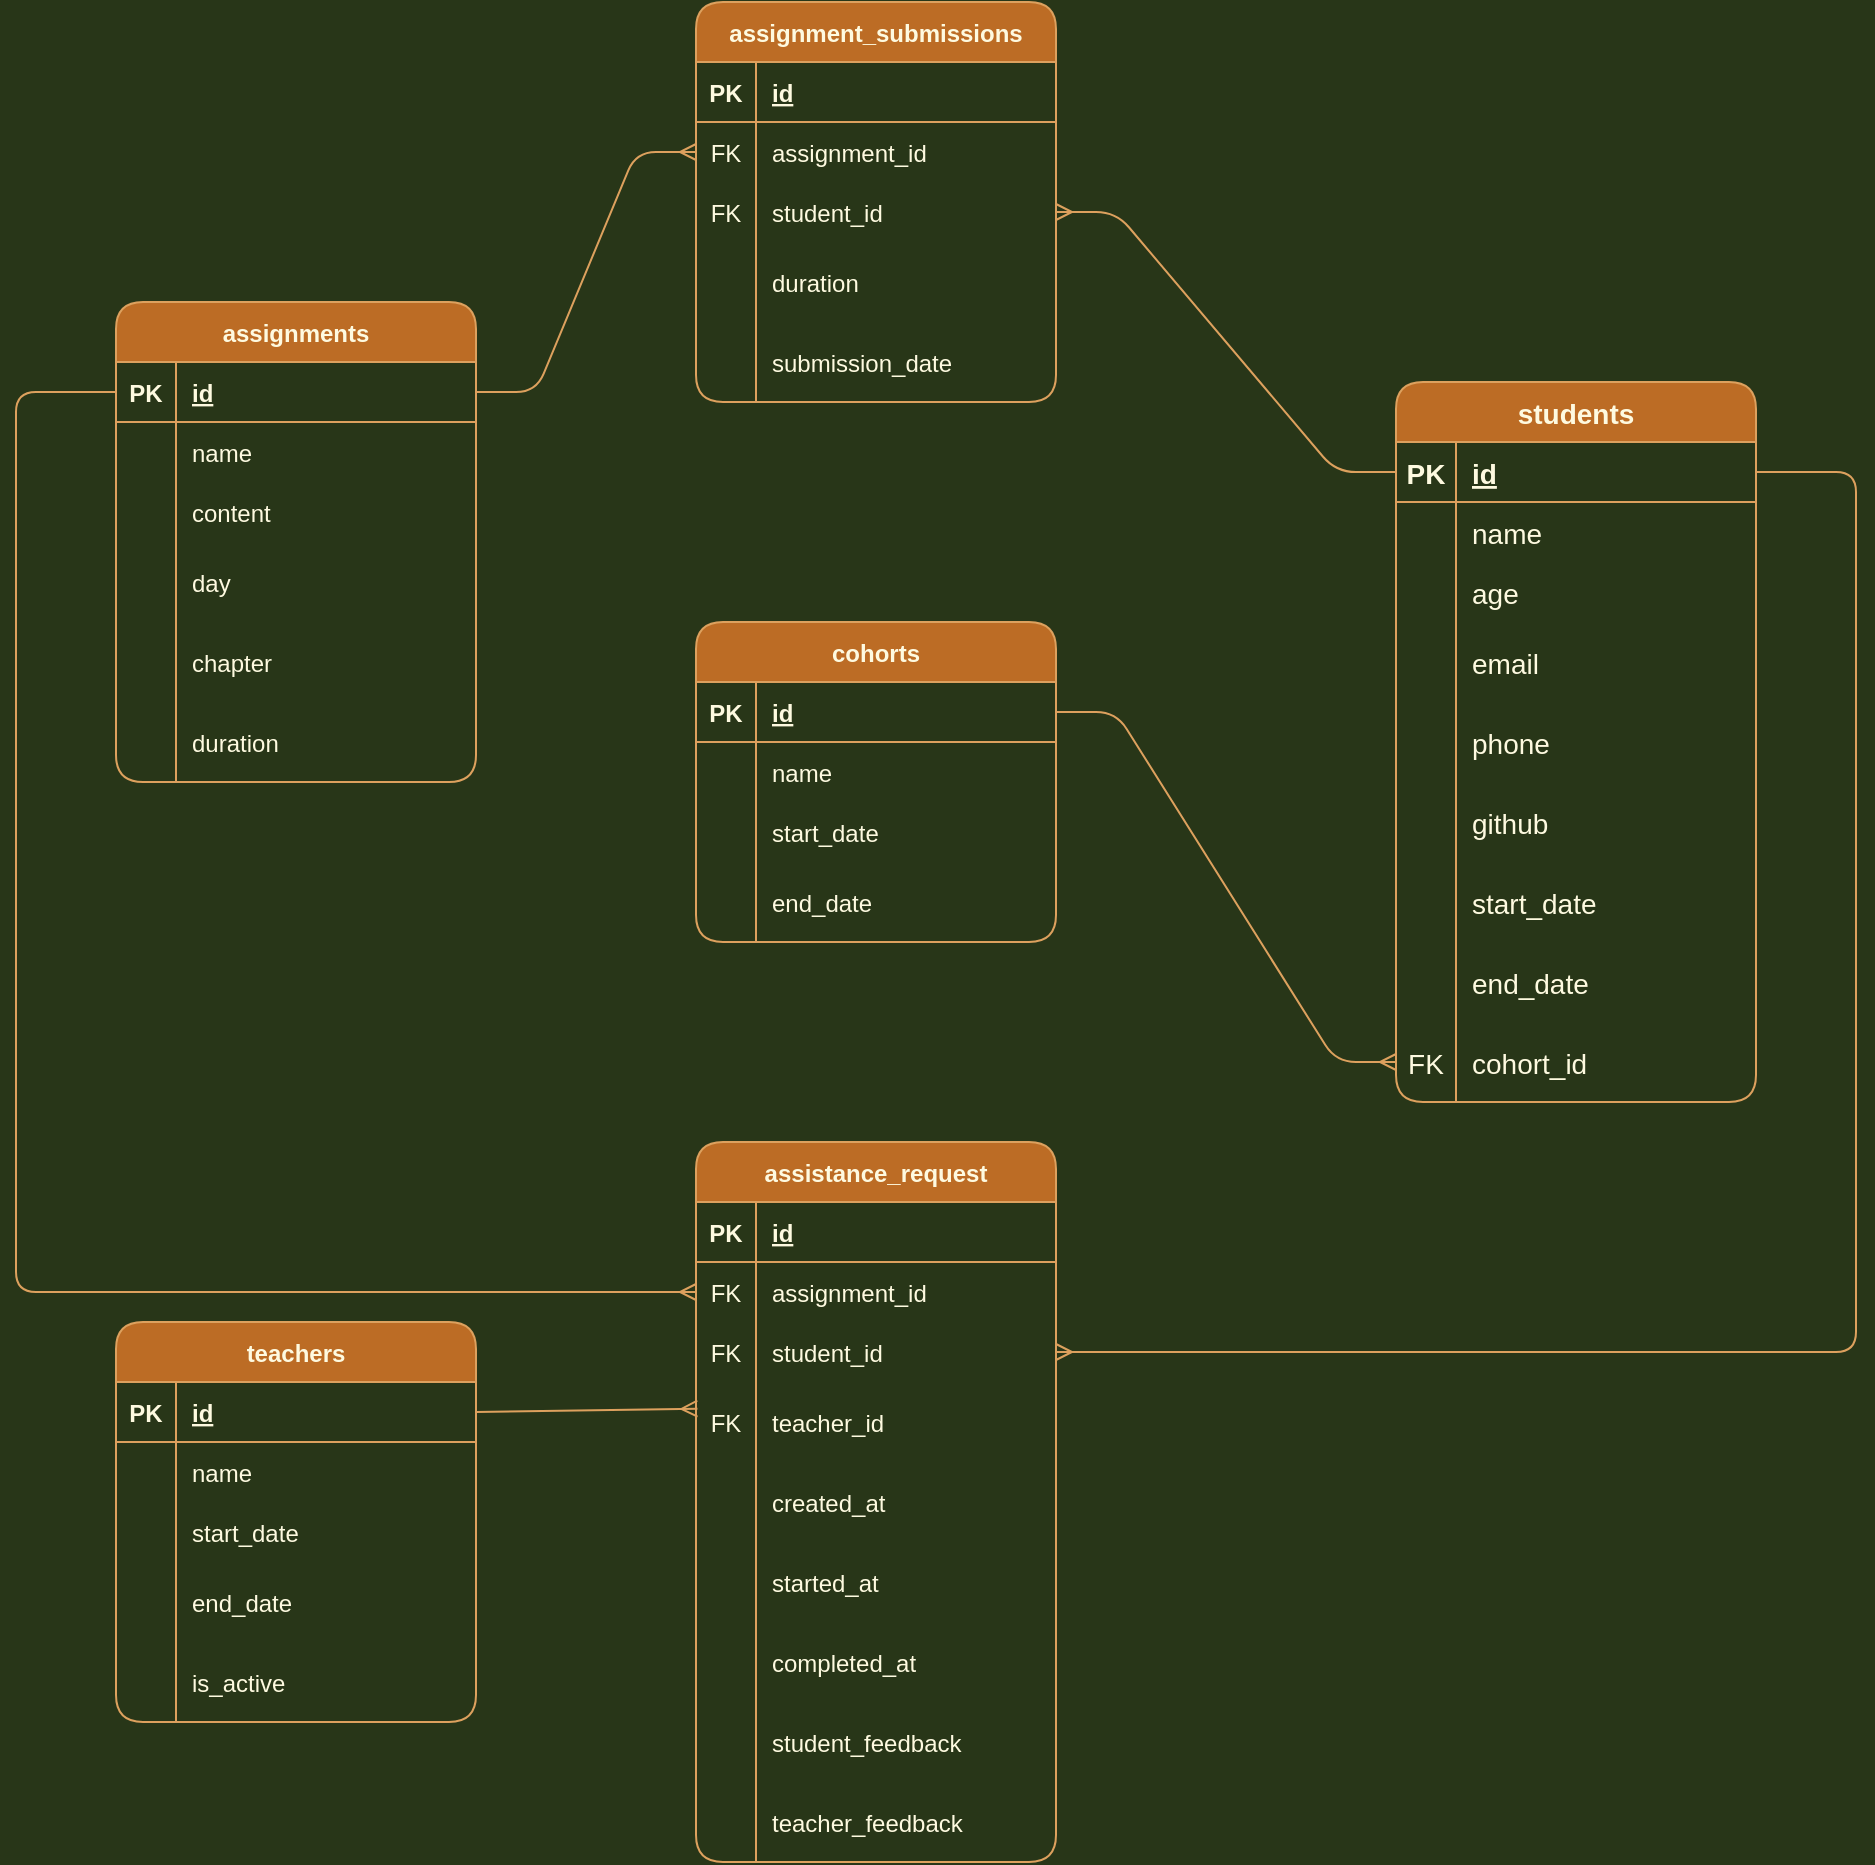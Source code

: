 <mxfile version="17.0.0" type="device"><diagram id="ZKmkMtnpgK2amcoajdWH" name="Page-1"><mxGraphModel dx="2175" dy="1133" grid="1" gridSize="10" guides="1" tooltips="1" connect="1" arrows="1" fold="1" page="1" pageScale="1" pageWidth="1700" pageHeight="1100" background="#283618" math="0" shadow="0"><root><mxCell id="0"/><mxCell id="1" parent="0"/><mxCell id="jgkP2JidPwGasu7YB70d-1" value="students" style="shape=table;startSize=30;container=1;collapsible=1;childLayout=tableLayout;fixedRows=1;rowLines=0;fontStyle=1;align=center;resizeLast=1;rounded=1;shadow=0;swimlaneLine=1;resizeLastRow=0;fontSize=14;fillColor=#BC6C25;strokeColor=#DDA15E;fontColor=#FEFAE0;" vertex="1" parent="1"><mxGeometry x="1080" y="275" width="180" height="360" as="geometry"/></mxCell><mxCell id="jgkP2JidPwGasu7YB70d-2" value="" style="shape=tableRow;horizontal=0;startSize=0;swimlaneHead=0;swimlaneBody=0;fillColor=none;collapsible=0;dropTarget=0;points=[[0,0.5],[1,0.5]];portConstraint=eastwest;top=0;left=0;right=0;bottom=1;fontSize=14;rounded=1;strokeColor=#DDA15E;fontColor=#FEFAE0;" vertex="1" parent="jgkP2JidPwGasu7YB70d-1"><mxGeometry y="30" width="180" height="30" as="geometry"/></mxCell><mxCell id="jgkP2JidPwGasu7YB70d-3" value="PK" style="shape=partialRectangle;connectable=0;fillColor=none;top=0;left=0;bottom=0;right=0;fontStyle=1;overflow=hidden;fontSize=14;rounded=1;strokeColor=#DDA15E;fontColor=#FEFAE0;" vertex="1" parent="jgkP2JidPwGasu7YB70d-2"><mxGeometry width="30" height="30" as="geometry"><mxRectangle width="30" height="30" as="alternateBounds"/></mxGeometry></mxCell><mxCell id="jgkP2JidPwGasu7YB70d-4" value="id" style="shape=partialRectangle;connectable=0;fillColor=none;top=0;left=0;bottom=0;right=0;align=left;spacingLeft=6;fontStyle=5;overflow=hidden;fontSize=14;rounded=1;strokeColor=#DDA15E;fontColor=#FEFAE0;" vertex="1" parent="jgkP2JidPwGasu7YB70d-2"><mxGeometry x="30" width="150" height="30" as="geometry"><mxRectangle width="150" height="30" as="alternateBounds"/></mxGeometry></mxCell><mxCell id="jgkP2JidPwGasu7YB70d-5" value="" style="shape=tableRow;horizontal=0;startSize=0;swimlaneHead=0;swimlaneBody=0;fillColor=none;collapsible=0;dropTarget=0;points=[[0,0.5],[1,0.5]];portConstraint=eastwest;top=0;left=0;right=0;bottom=0;fontSize=14;rounded=1;strokeColor=#DDA15E;fontColor=#FEFAE0;" vertex="1" parent="jgkP2JidPwGasu7YB70d-1"><mxGeometry y="60" width="180" height="30" as="geometry"/></mxCell><mxCell id="jgkP2JidPwGasu7YB70d-6" value="" style="shape=partialRectangle;connectable=0;fillColor=none;top=0;left=0;bottom=0;right=0;editable=1;overflow=hidden;fontSize=14;rounded=1;strokeColor=#DDA15E;fontColor=#FEFAE0;" vertex="1" parent="jgkP2JidPwGasu7YB70d-5"><mxGeometry width="30" height="30" as="geometry"><mxRectangle width="30" height="30" as="alternateBounds"/></mxGeometry></mxCell><mxCell id="jgkP2JidPwGasu7YB70d-7" value="name" style="shape=partialRectangle;connectable=0;fillColor=none;top=0;left=0;bottom=0;right=0;align=left;spacingLeft=6;overflow=hidden;fontSize=14;rounded=1;strokeColor=#DDA15E;fontColor=#FEFAE0;" vertex="1" parent="jgkP2JidPwGasu7YB70d-5"><mxGeometry x="30" width="150" height="30" as="geometry"><mxRectangle width="150" height="30" as="alternateBounds"/></mxGeometry></mxCell><mxCell id="jgkP2JidPwGasu7YB70d-8" value="" style="shape=tableRow;horizontal=0;startSize=0;swimlaneHead=0;swimlaneBody=0;fillColor=none;collapsible=0;dropTarget=0;points=[[0,0.5],[1,0.5]];portConstraint=eastwest;top=0;left=0;right=0;bottom=0;fontSize=14;rounded=1;strokeColor=#DDA15E;fontColor=#FEFAE0;" vertex="1" parent="jgkP2JidPwGasu7YB70d-1"><mxGeometry y="90" width="180" height="30" as="geometry"/></mxCell><mxCell id="jgkP2JidPwGasu7YB70d-9" value="" style="shape=partialRectangle;connectable=0;fillColor=none;top=0;left=0;bottom=0;right=0;editable=1;overflow=hidden;fontSize=14;rounded=1;strokeColor=#DDA15E;fontColor=#FEFAE0;" vertex="1" parent="jgkP2JidPwGasu7YB70d-8"><mxGeometry width="30" height="30" as="geometry"><mxRectangle width="30" height="30" as="alternateBounds"/></mxGeometry></mxCell><mxCell id="jgkP2JidPwGasu7YB70d-10" value="age" style="shape=partialRectangle;connectable=0;fillColor=none;top=0;left=0;bottom=0;right=0;align=left;spacingLeft=6;overflow=hidden;fontSize=14;rounded=1;strokeColor=#DDA15E;fontColor=#FEFAE0;" vertex="1" parent="jgkP2JidPwGasu7YB70d-8"><mxGeometry x="30" width="150" height="30" as="geometry"><mxRectangle width="150" height="30" as="alternateBounds"/></mxGeometry></mxCell><mxCell id="jgkP2JidPwGasu7YB70d-11" value="" style="shape=tableRow;horizontal=0;startSize=0;swimlaneHead=0;swimlaneBody=0;fillColor=none;collapsible=0;dropTarget=0;points=[[0,0.5],[1,0.5]];portConstraint=eastwest;top=0;left=0;right=0;bottom=0;fontSize=14;rounded=1;strokeColor=#DDA15E;fontColor=#FEFAE0;" vertex="1" parent="jgkP2JidPwGasu7YB70d-1"><mxGeometry y="120" width="180" height="40" as="geometry"/></mxCell><mxCell id="jgkP2JidPwGasu7YB70d-12" value="" style="shape=partialRectangle;connectable=0;fillColor=none;top=0;left=0;bottom=0;right=0;editable=1;overflow=hidden;fontSize=14;rounded=1;strokeColor=#DDA15E;fontColor=#FEFAE0;" vertex="1" parent="jgkP2JidPwGasu7YB70d-11"><mxGeometry width="30" height="40" as="geometry"><mxRectangle width="30" height="40" as="alternateBounds"/></mxGeometry></mxCell><mxCell id="jgkP2JidPwGasu7YB70d-13" value="email" style="shape=partialRectangle;connectable=0;fillColor=none;top=0;left=0;bottom=0;right=0;align=left;spacingLeft=6;overflow=hidden;fontSize=14;rounded=1;strokeColor=#DDA15E;fontColor=#FEFAE0;" vertex="1" parent="jgkP2JidPwGasu7YB70d-11"><mxGeometry x="30" width="150" height="40" as="geometry"><mxRectangle width="150" height="40" as="alternateBounds"/></mxGeometry></mxCell><mxCell id="jgkP2JidPwGasu7YB70d-14" value="" style="shape=tableRow;horizontal=0;startSize=0;swimlaneHead=0;swimlaneBody=0;fillColor=none;collapsible=0;dropTarget=0;points=[[0,0.5],[1,0.5]];portConstraint=eastwest;top=0;left=0;right=0;bottom=0;fontSize=14;rounded=1;strokeColor=#DDA15E;fontColor=#FEFAE0;" vertex="1" parent="jgkP2JidPwGasu7YB70d-1"><mxGeometry y="160" width="180" height="40" as="geometry"/></mxCell><mxCell id="jgkP2JidPwGasu7YB70d-15" value="" style="shape=partialRectangle;connectable=0;fillColor=none;top=0;left=0;bottom=0;right=0;editable=1;overflow=hidden;fontSize=14;rounded=1;strokeColor=#DDA15E;fontColor=#FEFAE0;" vertex="1" parent="jgkP2JidPwGasu7YB70d-14"><mxGeometry width="30" height="40" as="geometry"><mxRectangle width="30" height="40" as="alternateBounds"/></mxGeometry></mxCell><mxCell id="jgkP2JidPwGasu7YB70d-16" value="phone" style="shape=partialRectangle;connectable=0;fillColor=none;top=0;left=0;bottom=0;right=0;align=left;spacingLeft=6;overflow=hidden;fontSize=14;rounded=1;strokeColor=#DDA15E;fontColor=#FEFAE0;" vertex="1" parent="jgkP2JidPwGasu7YB70d-14"><mxGeometry x="30" width="150" height="40" as="geometry"><mxRectangle width="150" height="40" as="alternateBounds"/></mxGeometry></mxCell><mxCell id="jgkP2JidPwGasu7YB70d-17" value="" style="shape=tableRow;horizontal=0;startSize=0;swimlaneHead=0;swimlaneBody=0;fillColor=none;collapsible=0;dropTarget=0;points=[[0,0.5],[1,0.5]];portConstraint=eastwest;top=0;left=0;right=0;bottom=0;fontSize=14;rounded=1;strokeColor=#DDA15E;fontColor=#FEFAE0;" vertex="1" parent="jgkP2JidPwGasu7YB70d-1"><mxGeometry y="200" width="180" height="40" as="geometry"/></mxCell><mxCell id="jgkP2JidPwGasu7YB70d-18" value="" style="shape=partialRectangle;connectable=0;fillColor=none;top=0;left=0;bottom=0;right=0;editable=1;overflow=hidden;fontSize=14;rounded=1;strokeColor=#DDA15E;fontColor=#FEFAE0;" vertex="1" parent="jgkP2JidPwGasu7YB70d-17"><mxGeometry width="30" height="40" as="geometry"><mxRectangle width="30" height="40" as="alternateBounds"/></mxGeometry></mxCell><mxCell id="jgkP2JidPwGasu7YB70d-19" value="github" style="shape=partialRectangle;connectable=0;fillColor=none;top=0;left=0;bottom=0;right=0;align=left;spacingLeft=6;overflow=hidden;fontSize=14;rounded=1;strokeColor=#DDA15E;fontColor=#FEFAE0;" vertex="1" parent="jgkP2JidPwGasu7YB70d-17"><mxGeometry x="30" width="150" height="40" as="geometry"><mxRectangle width="150" height="40" as="alternateBounds"/></mxGeometry></mxCell><mxCell id="jgkP2JidPwGasu7YB70d-20" value="" style="shape=tableRow;horizontal=0;startSize=0;swimlaneHead=0;swimlaneBody=0;fillColor=none;collapsible=0;dropTarget=0;points=[[0,0.5],[1,0.5]];portConstraint=eastwest;top=0;left=0;right=0;bottom=0;fontSize=14;rounded=1;strokeColor=#DDA15E;fontColor=#FEFAE0;" vertex="1" parent="jgkP2JidPwGasu7YB70d-1"><mxGeometry y="240" width="180" height="40" as="geometry"/></mxCell><mxCell id="jgkP2JidPwGasu7YB70d-21" value="" style="shape=partialRectangle;connectable=0;fillColor=none;top=0;left=0;bottom=0;right=0;editable=1;overflow=hidden;fontSize=14;rounded=1;strokeColor=#DDA15E;fontColor=#FEFAE0;" vertex="1" parent="jgkP2JidPwGasu7YB70d-20"><mxGeometry width="30" height="40" as="geometry"><mxRectangle width="30" height="40" as="alternateBounds"/></mxGeometry></mxCell><mxCell id="jgkP2JidPwGasu7YB70d-22" value="start_date" style="shape=partialRectangle;connectable=0;fillColor=none;top=0;left=0;bottom=0;right=0;align=left;spacingLeft=6;overflow=hidden;fontSize=14;rounded=1;strokeColor=#DDA15E;fontColor=#FEFAE0;" vertex="1" parent="jgkP2JidPwGasu7YB70d-20"><mxGeometry x="30" width="150" height="40" as="geometry"><mxRectangle width="150" height="40" as="alternateBounds"/></mxGeometry></mxCell><mxCell id="jgkP2JidPwGasu7YB70d-23" value="" style="shape=tableRow;horizontal=0;startSize=0;swimlaneHead=0;swimlaneBody=0;fillColor=none;collapsible=0;dropTarget=0;points=[[0,0.5],[1,0.5]];portConstraint=eastwest;top=0;left=0;right=0;bottom=0;fontSize=14;rounded=1;strokeColor=#DDA15E;fontColor=#FEFAE0;" vertex="1" parent="jgkP2JidPwGasu7YB70d-1"><mxGeometry y="280" width="180" height="40" as="geometry"/></mxCell><mxCell id="jgkP2JidPwGasu7YB70d-24" value="" style="shape=partialRectangle;connectable=0;fillColor=none;top=0;left=0;bottom=0;right=0;editable=1;overflow=hidden;fontSize=14;rounded=1;strokeColor=#DDA15E;fontColor=#FEFAE0;" vertex="1" parent="jgkP2JidPwGasu7YB70d-23"><mxGeometry width="30" height="40" as="geometry"><mxRectangle width="30" height="40" as="alternateBounds"/></mxGeometry></mxCell><mxCell id="jgkP2JidPwGasu7YB70d-25" value="end_date" style="shape=partialRectangle;connectable=0;fillColor=none;top=0;left=0;bottom=0;right=0;align=left;spacingLeft=6;overflow=hidden;fontSize=14;rounded=1;strokeColor=#DDA15E;fontColor=#FEFAE0;" vertex="1" parent="jgkP2JidPwGasu7YB70d-23"><mxGeometry x="30" width="150" height="40" as="geometry"><mxRectangle width="150" height="40" as="alternateBounds"/></mxGeometry></mxCell><mxCell id="jgkP2JidPwGasu7YB70d-26" value="" style="shape=tableRow;horizontal=0;startSize=0;swimlaneHead=0;swimlaneBody=0;fillColor=none;collapsible=0;dropTarget=0;points=[[0,0.5],[1,0.5]];portConstraint=eastwest;top=0;left=0;right=0;bottom=0;fontSize=14;rounded=1;strokeColor=#DDA15E;fontColor=#FEFAE0;" vertex="1" parent="jgkP2JidPwGasu7YB70d-1"><mxGeometry y="320" width="180" height="40" as="geometry"/></mxCell><mxCell id="jgkP2JidPwGasu7YB70d-27" value="FK" style="shape=partialRectangle;connectable=0;fillColor=none;top=0;left=0;bottom=0;right=0;editable=1;overflow=hidden;fontSize=14;rounded=1;strokeColor=#DDA15E;fontColor=#FEFAE0;" vertex="1" parent="jgkP2JidPwGasu7YB70d-26"><mxGeometry width="30" height="40" as="geometry"><mxRectangle width="30" height="40" as="alternateBounds"/></mxGeometry></mxCell><mxCell id="jgkP2JidPwGasu7YB70d-28" value="cohort_id" style="shape=partialRectangle;connectable=0;fillColor=none;top=0;left=0;bottom=0;right=0;align=left;spacingLeft=6;overflow=hidden;fontSize=14;rounded=1;strokeColor=#DDA15E;fontColor=#FEFAE0;" vertex="1" parent="jgkP2JidPwGasu7YB70d-26"><mxGeometry x="30" width="150" height="40" as="geometry"><mxRectangle width="150" height="40" as="alternateBounds"/></mxGeometry></mxCell><mxCell id="jgkP2JidPwGasu7YB70d-38" value="cohorts" style="shape=table;startSize=30;container=1;collapsible=1;childLayout=tableLayout;fixedRows=1;rowLines=0;fontStyle=1;align=center;resizeLast=1;rounded=1;fontColor=#FEFAE0;strokeColor=#DDA15E;fillColor=#BC6C25;resizeLastRow=1;" vertex="1" parent="1"><mxGeometry x="730" y="395" width="180" height="160" as="geometry"/></mxCell><mxCell id="jgkP2JidPwGasu7YB70d-39" value="" style="shape=tableRow;horizontal=0;startSize=0;swimlaneHead=0;swimlaneBody=0;fillColor=none;collapsible=0;dropTarget=0;points=[[0,0.5],[1,0.5]];portConstraint=eastwest;top=0;left=0;right=0;bottom=1;rounded=1;fontColor=#FEFAE0;strokeColor=#DDA15E;" vertex="1" parent="jgkP2JidPwGasu7YB70d-38"><mxGeometry y="30" width="180" height="30" as="geometry"/></mxCell><mxCell id="jgkP2JidPwGasu7YB70d-40" value="PK" style="shape=partialRectangle;connectable=0;fillColor=none;top=0;left=0;bottom=0;right=0;fontStyle=1;overflow=hidden;rounded=1;fontColor=#FEFAE0;strokeColor=#DDA15E;" vertex="1" parent="jgkP2JidPwGasu7YB70d-39"><mxGeometry width="30" height="30" as="geometry"><mxRectangle width="30" height="30" as="alternateBounds"/></mxGeometry></mxCell><mxCell id="jgkP2JidPwGasu7YB70d-41" value="id" style="shape=partialRectangle;connectable=0;fillColor=none;top=0;left=0;bottom=0;right=0;align=left;spacingLeft=6;fontStyle=5;overflow=hidden;rounded=1;fontColor=#FEFAE0;strokeColor=#DDA15E;" vertex="1" parent="jgkP2JidPwGasu7YB70d-39"><mxGeometry x="30" width="150" height="30" as="geometry"><mxRectangle width="150" height="30" as="alternateBounds"/></mxGeometry></mxCell><mxCell id="jgkP2JidPwGasu7YB70d-42" value="" style="shape=tableRow;horizontal=0;startSize=0;swimlaneHead=0;swimlaneBody=0;fillColor=none;collapsible=0;dropTarget=0;points=[[0,0.5],[1,0.5]];portConstraint=eastwest;top=0;left=0;right=0;bottom=0;rounded=1;fontColor=#FEFAE0;strokeColor=#DDA15E;" vertex="1" parent="jgkP2JidPwGasu7YB70d-38"><mxGeometry y="60" width="180" height="30" as="geometry"/></mxCell><mxCell id="jgkP2JidPwGasu7YB70d-43" value="" style="shape=partialRectangle;connectable=0;fillColor=none;top=0;left=0;bottom=0;right=0;editable=1;overflow=hidden;rounded=1;fontColor=#FEFAE0;strokeColor=#DDA15E;" vertex="1" parent="jgkP2JidPwGasu7YB70d-42"><mxGeometry width="30" height="30" as="geometry"><mxRectangle width="30" height="30" as="alternateBounds"/></mxGeometry></mxCell><mxCell id="jgkP2JidPwGasu7YB70d-44" value="name" style="shape=partialRectangle;connectable=0;fillColor=none;top=0;left=0;bottom=0;right=0;align=left;spacingLeft=6;overflow=hidden;rounded=1;fontColor=#FEFAE0;strokeColor=#DDA15E;" vertex="1" parent="jgkP2JidPwGasu7YB70d-42"><mxGeometry x="30" width="150" height="30" as="geometry"><mxRectangle width="150" height="30" as="alternateBounds"/></mxGeometry></mxCell><mxCell id="jgkP2JidPwGasu7YB70d-45" value="" style="shape=tableRow;horizontal=0;startSize=0;swimlaneHead=0;swimlaneBody=0;fillColor=none;collapsible=0;dropTarget=0;points=[[0,0.5],[1,0.5]];portConstraint=eastwest;top=0;left=0;right=0;bottom=0;rounded=1;fontColor=#FEFAE0;strokeColor=#DDA15E;" vertex="1" parent="jgkP2JidPwGasu7YB70d-38"><mxGeometry y="90" width="180" height="30" as="geometry"/></mxCell><mxCell id="jgkP2JidPwGasu7YB70d-46" value="" style="shape=partialRectangle;connectable=0;fillColor=none;top=0;left=0;bottom=0;right=0;editable=1;overflow=hidden;rounded=1;fontColor=#FEFAE0;strokeColor=#DDA15E;" vertex="1" parent="jgkP2JidPwGasu7YB70d-45"><mxGeometry width="30" height="30" as="geometry"><mxRectangle width="30" height="30" as="alternateBounds"/></mxGeometry></mxCell><mxCell id="jgkP2JidPwGasu7YB70d-47" value="start_date" style="shape=partialRectangle;connectable=0;fillColor=none;top=0;left=0;bottom=0;right=0;align=left;spacingLeft=6;overflow=hidden;rounded=1;fontColor=#FEFAE0;strokeColor=#DDA15E;" vertex="1" parent="jgkP2JidPwGasu7YB70d-45"><mxGeometry x="30" width="150" height="30" as="geometry"><mxRectangle width="150" height="30" as="alternateBounds"/></mxGeometry></mxCell><mxCell id="jgkP2JidPwGasu7YB70d-48" value="" style="shape=tableRow;horizontal=0;startSize=0;swimlaneHead=0;swimlaneBody=0;fillColor=none;collapsible=0;dropTarget=0;points=[[0,0.5],[1,0.5]];portConstraint=eastwest;top=0;left=0;right=0;bottom=0;rounded=1;fontColor=#FEFAE0;strokeColor=#DDA15E;" vertex="1" parent="jgkP2JidPwGasu7YB70d-38"><mxGeometry y="120" width="180" height="40" as="geometry"/></mxCell><mxCell id="jgkP2JidPwGasu7YB70d-49" value="" style="shape=partialRectangle;connectable=0;fillColor=none;top=0;left=0;bottom=0;right=0;editable=1;overflow=hidden;rounded=1;fontColor=#FEFAE0;strokeColor=#DDA15E;" vertex="1" parent="jgkP2JidPwGasu7YB70d-48"><mxGeometry width="30" height="40" as="geometry"><mxRectangle width="30" height="40" as="alternateBounds"/></mxGeometry></mxCell><mxCell id="jgkP2JidPwGasu7YB70d-50" value="end_date" style="shape=partialRectangle;connectable=0;fillColor=none;top=0;left=0;bottom=0;right=0;align=left;spacingLeft=6;overflow=hidden;rounded=1;fontColor=#FEFAE0;strokeColor=#DDA15E;" vertex="1" parent="jgkP2JidPwGasu7YB70d-48"><mxGeometry x="30" width="150" height="40" as="geometry"><mxRectangle width="150" height="40" as="alternateBounds"/></mxGeometry></mxCell><mxCell id="jgkP2JidPwGasu7YB70d-51" value="" style="edgeStyle=entityRelationEdgeStyle;fontSize=12;html=1;endArrow=ERmany;rounded=1;fontFamily=Helvetica;fontColor=#FEFAE0;startSize=30;strokeColor=#DDA15E;fillColor=#BC6C25;curved=0;entryX=0;entryY=0.5;entryDx=0;entryDy=0;" edge="1" parent="1" source="jgkP2JidPwGasu7YB70d-39" target="jgkP2JidPwGasu7YB70d-26"><mxGeometry width="100" height="100" relative="1" as="geometry"><mxPoint x="830" y="335" as="sourcePoint"/><mxPoint x="1040" y="635" as="targetPoint"/></mxGeometry></mxCell><mxCell id="jgkP2JidPwGasu7YB70d-52" value="assignment_submissions" style="shape=table;startSize=30;container=1;collapsible=1;childLayout=tableLayout;fixedRows=1;rowLines=0;fontStyle=1;align=center;resizeLast=1;rounded=1;fontColor=#FEFAE0;strokeColor=#DDA15E;fillColor=#BC6C25;resizeLastRow=1;" vertex="1" parent="1"><mxGeometry x="730" y="85" width="180" height="200" as="geometry"/></mxCell><mxCell id="jgkP2JidPwGasu7YB70d-53" value="" style="shape=tableRow;horizontal=0;startSize=0;swimlaneHead=0;swimlaneBody=0;fillColor=none;collapsible=0;dropTarget=0;points=[[0,0.5],[1,0.5]];portConstraint=eastwest;top=0;left=0;right=0;bottom=1;rounded=1;fontColor=#FEFAE0;strokeColor=#DDA15E;" vertex="1" parent="jgkP2JidPwGasu7YB70d-52"><mxGeometry y="30" width="180" height="30" as="geometry"/></mxCell><mxCell id="jgkP2JidPwGasu7YB70d-54" value="PK" style="shape=partialRectangle;connectable=0;fillColor=none;top=0;left=0;bottom=0;right=0;fontStyle=1;overflow=hidden;rounded=1;fontColor=#FEFAE0;strokeColor=#DDA15E;" vertex="1" parent="jgkP2JidPwGasu7YB70d-53"><mxGeometry width="30" height="30" as="geometry"><mxRectangle width="30" height="30" as="alternateBounds"/></mxGeometry></mxCell><mxCell id="jgkP2JidPwGasu7YB70d-55" value="id" style="shape=partialRectangle;connectable=0;fillColor=none;top=0;left=0;bottom=0;right=0;align=left;spacingLeft=6;fontStyle=5;overflow=hidden;rounded=1;fontColor=#FEFAE0;strokeColor=#DDA15E;" vertex="1" parent="jgkP2JidPwGasu7YB70d-53"><mxGeometry x="30" width="150" height="30" as="geometry"><mxRectangle width="150" height="30" as="alternateBounds"/></mxGeometry></mxCell><mxCell id="jgkP2JidPwGasu7YB70d-56" value="" style="shape=tableRow;horizontal=0;startSize=0;swimlaneHead=0;swimlaneBody=0;fillColor=none;collapsible=0;dropTarget=0;points=[[0,0.5],[1,0.5]];portConstraint=eastwest;top=0;left=0;right=0;bottom=0;rounded=1;fontColor=#FEFAE0;strokeColor=#DDA15E;" vertex="1" parent="jgkP2JidPwGasu7YB70d-52"><mxGeometry y="60" width="180" height="30" as="geometry"/></mxCell><mxCell id="jgkP2JidPwGasu7YB70d-57" value="FK" style="shape=partialRectangle;connectable=0;fillColor=none;top=0;left=0;bottom=0;right=0;editable=1;overflow=hidden;rounded=1;fontColor=#FEFAE0;strokeColor=#DDA15E;" vertex="1" parent="jgkP2JidPwGasu7YB70d-56"><mxGeometry width="30" height="30" as="geometry"><mxRectangle width="30" height="30" as="alternateBounds"/></mxGeometry></mxCell><mxCell id="jgkP2JidPwGasu7YB70d-58" value="assignment_id" style="shape=partialRectangle;connectable=0;fillColor=none;top=0;left=0;bottom=0;right=0;align=left;spacingLeft=6;overflow=hidden;rounded=1;fontColor=#FEFAE0;strokeColor=#DDA15E;" vertex="1" parent="jgkP2JidPwGasu7YB70d-56"><mxGeometry x="30" width="150" height="30" as="geometry"><mxRectangle width="150" height="30" as="alternateBounds"/></mxGeometry></mxCell><mxCell id="jgkP2JidPwGasu7YB70d-59" value="" style="shape=tableRow;horizontal=0;startSize=0;swimlaneHead=0;swimlaneBody=0;fillColor=none;collapsible=0;dropTarget=0;points=[[0,0.5],[1,0.5]];portConstraint=eastwest;top=0;left=0;right=0;bottom=0;rounded=1;fontColor=#FEFAE0;strokeColor=#DDA15E;" vertex="1" parent="jgkP2JidPwGasu7YB70d-52"><mxGeometry y="90" width="180" height="30" as="geometry"/></mxCell><mxCell id="jgkP2JidPwGasu7YB70d-60" value="FK" style="shape=partialRectangle;connectable=0;fillColor=none;top=0;left=0;bottom=0;right=0;editable=1;overflow=hidden;rounded=1;fontColor=#FEFAE0;strokeColor=#DDA15E;" vertex="1" parent="jgkP2JidPwGasu7YB70d-59"><mxGeometry width="30" height="30" as="geometry"><mxRectangle width="30" height="30" as="alternateBounds"/></mxGeometry></mxCell><mxCell id="jgkP2JidPwGasu7YB70d-61" value="student_id" style="shape=partialRectangle;connectable=0;fillColor=none;top=0;left=0;bottom=0;right=0;align=left;spacingLeft=6;overflow=hidden;rounded=1;fontColor=#FEFAE0;strokeColor=#DDA15E;" vertex="1" parent="jgkP2JidPwGasu7YB70d-59"><mxGeometry x="30" width="150" height="30" as="geometry"><mxRectangle width="150" height="30" as="alternateBounds"/></mxGeometry></mxCell><mxCell id="jgkP2JidPwGasu7YB70d-62" value="" style="shape=tableRow;horizontal=0;startSize=0;swimlaneHead=0;swimlaneBody=0;fillColor=none;collapsible=0;dropTarget=0;points=[[0,0.5],[1,0.5]];portConstraint=eastwest;top=0;left=0;right=0;bottom=0;rounded=1;fontColor=#FEFAE0;strokeColor=#DDA15E;" vertex="1" parent="jgkP2JidPwGasu7YB70d-52"><mxGeometry y="120" width="180" height="40" as="geometry"/></mxCell><mxCell id="jgkP2JidPwGasu7YB70d-63" value="" style="shape=partialRectangle;connectable=0;fillColor=none;top=0;left=0;bottom=0;right=0;editable=1;overflow=hidden;rounded=1;fontColor=#FEFAE0;strokeColor=#DDA15E;" vertex="1" parent="jgkP2JidPwGasu7YB70d-62"><mxGeometry width="30" height="40" as="geometry"><mxRectangle width="30" height="40" as="alternateBounds"/></mxGeometry></mxCell><mxCell id="jgkP2JidPwGasu7YB70d-64" value="duration" style="shape=partialRectangle;connectable=0;fillColor=none;top=0;left=0;bottom=0;right=0;align=left;spacingLeft=6;overflow=hidden;rounded=1;fontColor=#FEFAE0;strokeColor=#DDA15E;" vertex="1" parent="jgkP2JidPwGasu7YB70d-62"><mxGeometry x="30" width="150" height="40" as="geometry"><mxRectangle width="150" height="40" as="alternateBounds"/></mxGeometry></mxCell><mxCell id="jgkP2JidPwGasu7YB70d-65" value="" style="shape=tableRow;horizontal=0;startSize=0;swimlaneHead=0;swimlaneBody=0;fillColor=none;collapsible=0;dropTarget=0;points=[[0,0.5],[1,0.5]];portConstraint=eastwest;top=0;left=0;right=0;bottom=0;rounded=1;fontColor=#FEFAE0;strokeColor=#DDA15E;" vertex="1" parent="jgkP2JidPwGasu7YB70d-52"><mxGeometry y="160" width="180" height="40" as="geometry"/></mxCell><mxCell id="jgkP2JidPwGasu7YB70d-66" value="" style="shape=partialRectangle;connectable=0;fillColor=none;top=0;left=0;bottom=0;right=0;editable=1;overflow=hidden;rounded=1;fontColor=#FEFAE0;strokeColor=#DDA15E;" vertex="1" parent="jgkP2JidPwGasu7YB70d-65"><mxGeometry width="30" height="40" as="geometry"><mxRectangle width="30" height="40" as="alternateBounds"/></mxGeometry></mxCell><mxCell id="jgkP2JidPwGasu7YB70d-67" value="submission_date" style="shape=partialRectangle;connectable=0;fillColor=none;top=0;left=0;bottom=0;right=0;align=left;spacingLeft=6;overflow=hidden;rounded=1;fontColor=#FEFAE0;strokeColor=#DDA15E;" vertex="1" parent="jgkP2JidPwGasu7YB70d-65"><mxGeometry x="30" width="150" height="40" as="geometry"><mxRectangle width="150" height="40" as="alternateBounds"/></mxGeometry></mxCell><mxCell id="jgkP2JidPwGasu7YB70d-68" value="" style="edgeStyle=entityRelationEdgeStyle;fontSize=12;html=1;endArrow=ERmany;rounded=1;fontFamily=Helvetica;fontColor=#FEFAE0;startSize=30;strokeColor=#DDA15E;fillColor=#BC6C25;curved=0;exitX=0;exitY=0.5;exitDx=0;exitDy=0;entryX=1;entryY=0.5;entryDx=0;entryDy=0;" edge="1" parent="1" source="jgkP2JidPwGasu7YB70d-2" target="jgkP2JidPwGasu7YB70d-59"><mxGeometry width="100" height="100" relative="1" as="geometry"><mxPoint x="890" y="335" as="sourcePoint"/><mxPoint x="1030" y="425" as="targetPoint"/></mxGeometry></mxCell><mxCell id="jgkP2JidPwGasu7YB70d-69" value="assignments" style="shape=table;startSize=30;container=1;collapsible=1;childLayout=tableLayout;fixedRows=1;rowLines=0;fontStyle=1;align=center;resizeLast=1;rounded=1;fontColor=#FEFAE0;strokeColor=#DDA15E;fillColor=#BC6C25;resizeLastRow=1;" vertex="1" parent="1"><mxGeometry x="440" y="235" width="180" height="240" as="geometry"/></mxCell><mxCell id="jgkP2JidPwGasu7YB70d-70" value="" style="shape=tableRow;horizontal=0;startSize=0;swimlaneHead=0;swimlaneBody=0;fillColor=none;collapsible=0;dropTarget=0;points=[[0,0.5],[1,0.5]];portConstraint=eastwest;top=0;left=0;right=0;bottom=1;rounded=1;fontColor=#FEFAE0;strokeColor=#DDA15E;" vertex="1" parent="jgkP2JidPwGasu7YB70d-69"><mxGeometry y="30" width="180" height="30" as="geometry"/></mxCell><mxCell id="jgkP2JidPwGasu7YB70d-71" value="PK" style="shape=partialRectangle;connectable=0;fillColor=none;top=0;left=0;bottom=0;right=0;fontStyle=1;overflow=hidden;rounded=1;fontColor=#FEFAE0;strokeColor=#DDA15E;" vertex="1" parent="jgkP2JidPwGasu7YB70d-70"><mxGeometry width="30" height="30" as="geometry"><mxRectangle width="30" height="30" as="alternateBounds"/></mxGeometry></mxCell><mxCell id="jgkP2JidPwGasu7YB70d-72" value="id" style="shape=partialRectangle;connectable=0;fillColor=none;top=0;left=0;bottom=0;right=0;align=left;spacingLeft=6;fontStyle=5;overflow=hidden;rounded=1;fontColor=#FEFAE0;strokeColor=#DDA15E;" vertex="1" parent="jgkP2JidPwGasu7YB70d-70"><mxGeometry x="30" width="150" height="30" as="geometry"><mxRectangle width="150" height="30" as="alternateBounds"/></mxGeometry></mxCell><mxCell id="jgkP2JidPwGasu7YB70d-73" value="" style="shape=tableRow;horizontal=0;startSize=0;swimlaneHead=0;swimlaneBody=0;fillColor=none;collapsible=0;dropTarget=0;points=[[0,0.5],[1,0.5]];portConstraint=eastwest;top=0;left=0;right=0;bottom=0;rounded=1;fontColor=#FEFAE0;strokeColor=#DDA15E;" vertex="1" parent="jgkP2JidPwGasu7YB70d-69"><mxGeometry y="60" width="180" height="30" as="geometry"/></mxCell><mxCell id="jgkP2JidPwGasu7YB70d-74" value="" style="shape=partialRectangle;connectable=0;fillColor=none;top=0;left=0;bottom=0;right=0;editable=1;overflow=hidden;rounded=1;fontColor=#FEFAE0;strokeColor=#DDA15E;" vertex="1" parent="jgkP2JidPwGasu7YB70d-73"><mxGeometry width="30" height="30" as="geometry"><mxRectangle width="30" height="30" as="alternateBounds"/></mxGeometry></mxCell><mxCell id="jgkP2JidPwGasu7YB70d-75" value="name" style="shape=partialRectangle;connectable=0;fillColor=none;top=0;left=0;bottom=0;right=0;align=left;spacingLeft=6;overflow=hidden;rounded=1;fontColor=#FEFAE0;strokeColor=#DDA15E;" vertex="1" parent="jgkP2JidPwGasu7YB70d-73"><mxGeometry x="30" width="150" height="30" as="geometry"><mxRectangle width="150" height="30" as="alternateBounds"/></mxGeometry></mxCell><mxCell id="jgkP2JidPwGasu7YB70d-76" value="" style="shape=tableRow;horizontal=0;startSize=0;swimlaneHead=0;swimlaneBody=0;fillColor=none;collapsible=0;dropTarget=0;points=[[0,0.5],[1,0.5]];portConstraint=eastwest;top=0;left=0;right=0;bottom=0;rounded=1;fontColor=#FEFAE0;strokeColor=#DDA15E;" vertex="1" parent="jgkP2JidPwGasu7YB70d-69"><mxGeometry y="90" width="180" height="30" as="geometry"/></mxCell><mxCell id="jgkP2JidPwGasu7YB70d-77" value="" style="shape=partialRectangle;connectable=0;fillColor=none;top=0;left=0;bottom=0;right=0;editable=1;overflow=hidden;rounded=1;fontColor=#FEFAE0;strokeColor=#DDA15E;" vertex="1" parent="jgkP2JidPwGasu7YB70d-76"><mxGeometry width="30" height="30" as="geometry"><mxRectangle width="30" height="30" as="alternateBounds"/></mxGeometry></mxCell><mxCell id="jgkP2JidPwGasu7YB70d-78" value="content" style="shape=partialRectangle;connectable=0;fillColor=none;top=0;left=0;bottom=0;right=0;align=left;spacingLeft=6;overflow=hidden;rounded=1;fontColor=#FEFAE0;strokeColor=#DDA15E;" vertex="1" parent="jgkP2JidPwGasu7YB70d-76"><mxGeometry x="30" width="150" height="30" as="geometry"><mxRectangle width="150" height="30" as="alternateBounds"/></mxGeometry></mxCell><mxCell id="jgkP2JidPwGasu7YB70d-79" value="" style="shape=tableRow;horizontal=0;startSize=0;swimlaneHead=0;swimlaneBody=0;fillColor=none;collapsible=0;dropTarget=0;points=[[0,0.5],[1,0.5]];portConstraint=eastwest;top=0;left=0;right=0;bottom=0;rounded=1;fontColor=#FEFAE0;strokeColor=#DDA15E;" vertex="1" parent="jgkP2JidPwGasu7YB70d-69"><mxGeometry y="120" width="180" height="40" as="geometry"/></mxCell><mxCell id="jgkP2JidPwGasu7YB70d-80" value="" style="shape=partialRectangle;connectable=0;fillColor=none;top=0;left=0;bottom=0;right=0;editable=1;overflow=hidden;rounded=1;fontColor=#FEFAE0;strokeColor=#DDA15E;" vertex="1" parent="jgkP2JidPwGasu7YB70d-79"><mxGeometry width="30" height="40" as="geometry"><mxRectangle width="30" height="40" as="alternateBounds"/></mxGeometry></mxCell><mxCell id="jgkP2JidPwGasu7YB70d-81" value="day" style="shape=partialRectangle;connectable=0;fillColor=none;top=0;left=0;bottom=0;right=0;align=left;spacingLeft=6;overflow=hidden;rounded=1;fontColor=#FEFAE0;strokeColor=#DDA15E;" vertex="1" parent="jgkP2JidPwGasu7YB70d-79"><mxGeometry x="30" width="150" height="40" as="geometry"><mxRectangle width="150" height="40" as="alternateBounds"/></mxGeometry></mxCell><mxCell id="jgkP2JidPwGasu7YB70d-82" value="" style="shape=tableRow;horizontal=0;startSize=0;swimlaneHead=0;swimlaneBody=0;fillColor=none;collapsible=0;dropTarget=0;points=[[0,0.5],[1,0.5]];portConstraint=eastwest;top=0;left=0;right=0;bottom=0;rounded=1;fontColor=#FEFAE0;strokeColor=#DDA15E;" vertex="1" parent="jgkP2JidPwGasu7YB70d-69"><mxGeometry y="160" width="180" height="40" as="geometry"/></mxCell><mxCell id="jgkP2JidPwGasu7YB70d-83" value="" style="shape=partialRectangle;connectable=0;fillColor=none;top=0;left=0;bottom=0;right=0;editable=1;overflow=hidden;rounded=1;fontColor=#FEFAE0;strokeColor=#DDA15E;" vertex="1" parent="jgkP2JidPwGasu7YB70d-82"><mxGeometry width="30" height="40" as="geometry"><mxRectangle width="30" height="40" as="alternateBounds"/></mxGeometry></mxCell><mxCell id="jgkP2JidPwGasu7YB70d-84" value="chapter" style="shape=partialRectangle;connectable=0;fillColor=none;top=0;left=0;bottom=0;right=0;align=left;spacingLeft=6;overflow=hidden;rounded=1;fontColor=#FEFAE0;strokeColor=#DDA15E;" vertex="1" parent="jgkP2JidPwGasu7YB70d-82"><mxGeometry x="30" width="150" height="40" as="geometry"><mxRectangle width="150" height="40" as="alternateBounds"/></mxGeometry></mxCell><mxCell id="jgkP2JidPwGasu7YB70d-85" value="" style="shape=tableRow;horizontal=0;startSize=0;swimlaneHead=0;swimlaneBody=0;fillColor=none;collapsible=0;dropTarget=0;points=[[0,0.5],[1,0.5]];portConstraint=eastwest;top=0;left=0;right=0;bottom=0;rounded=1;fontColor=#FEFAE0;strokeColor=#DDA15E;" vertex="1" parent="jgkP2JidPwGasu7YB70d-69"><mxGeometry y="200" width="180" height="40" as="geometry"/></mxCell><mxCell id="jgkP2JidPwGasu7YB70d-86" value="" style="shape=partialRectangle;connectable=0;fillColor=none;top=0;left=0;bottom=0;right=0;editable=1;overflow=hidden;rounded=1;fontColor=#FEFAE0;strokeColor=#DDA15E;" vertex="1" parent="jgkP2JidPwGasu7YB70d-85"><mxGeometry width="30" height="40" as="geometry"><mxRectangle width="30" height="40" as="alternateBounds"/></mxGeometry></mxCell><mxCell id="jgkP2JidPwGasu7YB70d-87" value="duration" style="shape=partialRectangle;connectable=0;fillColor=none;top=0;left=0;bottom=0;right=0;align=left;spacingLeft=6;overflow=hidden;rounded=1;fontColor=#FEFAE0;strokeColor=#DDA15E;" vertex="1" parent="jgkP2JidPwGasu7YB70d-85"><mxGeometry x="30" width="150" height="40" as="geometry"><mxRectangle width="150" height="40" as="alternateBounds"/></mxGeometry></mxCell><mxCell id="jgkP2JidPwGasu7YB70d-91" value="" style="edgeStyle=entityRelationEdgeStyle;fontSize=12;html=1;endArrow=ERmany;rounded=1;fontFamily=Helvetica;fontColor=#FEFAE0;startSize=30;strokeColor=#DDA15E;fillColor=#BC6C25;curved=0;entryX=0;entryY=0.5;entryDx=0;entryDy=0;exitX=1;exitY=0.5;exitDx=0;exitDy=0;" edge="1" parent="1" source="jgkP2JidPwGasu7YB70d-70" target="jgkP2JidPwGasu7YB70d-56"><mxGeometry width="100" height="100" relative="1" as="geometry"><mxPoint x="450" y="422.5" as="sourcePoint"/><mxPoint x="680" y="467.5" as="targetPoint"/></mxGeometry></mxCell><mxCell id="jgkP2JidPwGasu7YB70d-92" value="teachers" style="shape=table;startSize=30;container=1;collapsible=1;childLayout=tableLayout;fixedRows=1;rowLines=0;fontStyle=1;align=center;resizeLast=1;rounded=1;fontColor=#FEFAE0;strokeColor=#DDA15E;fillColor=#BC6C25;resizeLastRow=1;" vertex="1" parent="1"><mxGeometry x="440" y="745" width="180" height="200" as="geometry"/></mxCell><mxCell id="jgkP2JidPwGasu7YB70d-93" value="" style="shape=tableRow;horizontal=0;startSize=0;swimlaneHead=0;swimlaneBody=0;fillColor=none;collapsible=0;dropTarget=0;points=[[0,0.5],[1,0.5]];portConstraint=eastwest;top=0;left=0;right=0;bottom=1;rounded=1;fontColor=#FEFAE0;strokeColor=#DDA15E;" vertex="1" parent="jgkP2JidPwGasu7YB70d-92"><mxGeometry y="30" width="180" height="30" as="geometry"/></mxCell><mxCell id="jgkP2JidPwGasu7YB70d-94" value="PK" style="shape=partialRectangle;connectable=0;fillColor=none;top=0;left=0;bottom=0;right=0;fontStyle=1;overflow=hidden;rounded=1;fontColor=#FEFAE0;strokeColor=#DDA15E;" vertex="1" parent="jgkP2JidPwGasu7YB70d-93"><mxGeometry width="30" height="30" as="geometry"><mxRectangle width="30" height="30" as="alternateBounds"/></mxGeometry></mxCell><mxCell id="jgkP2JidPwGasu7YB70d-95" value="id" style="shape=partialRectangle;connectable=0;fillColor=none;top=0;left=0;bottom=0;right=0;align=left;spacingLeft=6;fontStyle=5;overflow=hidden;rounded=1;fontColor=#FEFAE0;strokeColor=#DDA15E;" vertex="1" parent="jgkP2JidPwGasu7YB70d-93"><mxGeometry x="30" width="150" height="30" as="geometry"><mxRectangle width="150" height="30" as="alternateBounds"/></mxGeometry></mxCell><mxCell id="jgkP2JidPwGasu7YB70d-96" value="" style="shape=tableRow;horizontal=0;startSize=0;swimlaneHead=0;swimlaneBody=0;fillColor=none;collapsible=0;dropTarget=0;points=[[0,0.5],[1,0.5]];portConstraint=eastwest;top=0;left=0;right=0;bottom=0;rounded=1;fontColor=#FEFAE0;strokeColor=#DDA15E;" vertex="1" parent="jgkP2JidPwGasu7YB70d-92"><mxGeometry y="60" width="180" height="30" as="geometry"/></mxCell><mxCell id="jgkP2JidPwGasu7YB70d-97" value="" style="shape=partialRectangle;connectable=0;fillColor=none;top=0;left=0;bottom=0;right=0;editable=1;overflow=hidden;rounded=1;fontColor=#FEFAE0;strokeColor=#DDA15E;" vertex="1" parent="jgkP2JidPwGasu7YB70d-96"><mxGeometry width="30" height="30" as="geometry"><mxRectangle width="30" height="30" as="alternateBounds"/></mxGeometry></mxCell><mxCell id="jgkP2JidPwGasu7YB70d-98" value="name" style="shape=partialRectangle;connectable=0;fillColor=none;top=0;left=0;bottom=0;right=0;align=left;spacingLeft=6;overflow=hidden;rounded=1;fontColor=#FEFAE0;strokeColor=#DDA15E;" vertex="1" parent="jgkP2JidPwGasu7YB70d-96"><mxGeometry x="30" width="150" height="30" as="geometry"><mxRectangle width="150" height="30" as="alternateBounds"/></mxGeometry></mxCell><mxCell id="jgkP2JidPwGasu7YB70d-99" value="" style="shape=tableRow;horizontal=0;startSize=0;swimlaneHead=0;swimlaneBody=0;fillColor=none;collapsible=0;dropTarget=0;points=[[0,0.5],[1,0.5]];portConstraint=eastwest;top=0;left=0;right=0;bottom=0;rounded=1;fontColor=#FEFAE0;strokeColor=#DDA15E;" vertex="1" parent="jgkP2JidPwGasu7YB70d-92"><mxGeometry y="90" width="180" height="30" as="geometry"/></mxCell><mxCell id="jgkP2JidPwGasu7YB70d-100" value="" style="shape=partialRectangle;connectable=0;fillColor=none;top=0;left=0;bottom=0;right=0;editable=1;overflow=hidden;rounded=1;fontColor=#FEFAE0;strokeColor=#DDA15E;" vertex="1" parent="jgkP2JidPwGasu7YB70d-99"><mxGeometry width="30" height="30" as="geometry"><mxRectangle width="30" height="30" as="alternateBounds"/></mxGeometry></mxCell><mxCell id="jgkP2JidPwGasu7YB70d-101" value="start_date" style="shape=partialRectangle;connectable=0;fillColor=none;top=0;left=0;bottom=0;right=0;align=left;spacingLeft=6;overflow=hidden;rounded=1;fontColor=#FEFAE0;strokeColor=#DDA15E;" vertex="1" parent="jgkP2JidPwGasu7YB70d-99"><mxGeometry x="30" width="150" height="30" as="geometry"><mxRectangle width="150" height="30" as="alternateBounds"/></mxGeometry></mxCell><mxCell id="jgkP2JidPwGasu7YB70d-102" value="" style="shape=tableRow;horizontal=0;startSize=0;swimlaneHead=0;swimlaneBody=0;fillColor=none;collapsible=0;dropTarget=0;points=[[0,0.5],[1,0.5]];portConstraint=eastwest;top=0;left=0;right=0;bottom=0;rounded=1;fontColor=#FEFAE0;strokeColor=#DDA15E;" vertex="1" parent="jgkP2JidPwGasu7YB70d-92"><mxGeometry y="120" width="180" height="40" as="geometry"/></mxCell><mxCell id="jgkP2JidPwGasu7YB70d-103" value="" style="shape=partialRectangle;connectable=0;fillColor=none;top=0;left=0;bottom=0;right=0;editable=1;overflow=hidden;rounded=1;fontColor=#FEFAE0;strokeColor=#DDA15E;" vertex="1" parent="jgkP2JidPwGasu7YB70d-102"><mxGeometry width="30" height="40" as="geometry"><mxRectangle width="30" height="40" as="alternateBounds"/></mxGeometry></mxCell><mxCell id="jgkP2JidPwGasu7YB70d-104" value="end_date" style="shape=partialRectangle;connectable=0;fillColor=none;top=0;left=0;bottom=0;right=0;align=left;spacingLeft=6;overflow=hidden;rounded=1;fontColor=#FEFAE0;strokeColor=#DDA15E;" vertex="1" parent="jgkP2JidPwGasu7YB70d-102"><mxGeometry x="30" width="150" height="40" as="geometry"><mxRectangle width="150" height="40" as="alternateBounds"/></mxGeometry></mxCell><mxCell id="jgkP2JidPwGasu7YB70d-148" value="" style="shape=tableRow;horizontal=0;startSize=0;swimlaneHead=0;swimlaneBody=0;fillColor=none;collapsible=0;dropTarget=0;points=[[0,0.5],[1,0.5]];portConstraint=eastwest;top=0;left=0;right=0;bottom=0;rounded=1;fontColor=#FEFAE0;strokeColor=#DDA15E;" vertex="1" parent="jgkP2JidPwGasu7YB70d-92"><mxGeometry y="160" width="180" height="40" as="geometry"/></mxCell><mxCell id="jgkP2JidPwGasu7YB70d-149" value="" style="shape=partialRectangle;connectable=0;fillColor=none;top=0;left=0;bottom=0;right=0;editable=1;overflow=hidden;rounded=1;fontColor=#FEFAE0;strokeColor=#DDA15E;" vertex="1" parent="jgkP2JidPwGasu7YB70d-148"><mxGeometry width="30" height="40" as="geometry"><mxRectangle width="30" height="40" as="alternateBounds"/></mxGeometry></mxCell><mxCell id="jgkP2JidPwGasu7YB70d-150" value="is_active" style="shape=partialRectangle;connectable=0;fillColor=none;top=0;left=0;bottom=0;right=0;align=left;spacingLeft=6;overflow=hidden;rounded=1;fontColor=#FEFAE0;strokeColor=#DDA15E;" vertex="1" parent="jgkP2JidPwGasu7YB70d-148"><mxGeometry x="30" width="150" height="40" as="geometry"><mxRectangle width="150" height="40" as="alternateBounds"/></mxGeometry></mxCell><mxCell id="jgkP2JidPwGasu7YB70d-111" value="assistance_request" style="shape=table;startSize=30;container=1;collapsible=1;childLayout=tableLayout;fixedRows=1;rowLines=0;fontStyle=1;align=center;resizeLast=1;rounded=1;fontColor=#FEFAE0;strokeColor=#DDA15E;fillColor=#BC6C25;resizeLastRow=1;" vertex="1" parent="1"><mxGeometry x="730" y="655" width="180" height="360" as="geometry"/></mxCell><mxCell id="jgkP2JidPwGasu7YB70d-112" value="" style="shape=tableRow;horizontal=0;startSize=0;swimlaneHead=0;swimlaneBody=0;fillColor=none;collapsible=0;dropTarget=0;points=[[0,0.5],[1,0.5]];portConstraint=eastwest;top=0;left=0;right=0;bottom=1;rounded=1;fontColor=#FEFAE0;strokeColor=#DDA15E;" vertex="1" parent="jgkP2JidPwGasu7YB70d-111"><mxGeometry y="30" width="180" height="30" as="geometry"/></mxCell><mxCell id="jgkP2JidPwGasu7YB70d-113" value="PK" style="shape=partialRectangle;connectable=0;fillColor=none;top=0;left=0;bottom=0;right=0;fontStyle=1;overflow=hidden;rounded=1;fontColor=#FEFAE0;strokeColor=#DDA15E;" vertex="1" parent="jgkP2JidPwGasu7YB70d-112"><mxGeometry width="30" height="30" as="geometry"><mxRectangle width="30" height="30" as="alternateBounds"/></mxGeometry></mxCell><mxCell id="jgkP2JidPwGasu7YB70d-114" value="id" style="shape=partialRectangle;connectable=0;fillColor=none;top=0;left=0;bottom=0;right=0;align=left;spacingLeft=6;fontStyle=5;overflow=hidden;rounded=1;fontColor=#FEFAE0;strokeColor=#DDA15E;" vertex="1" parent="jgkP2JidPwGasu7YB70d-112"><mxGeometry x="30" width="150" height="30" as="geometry"><mxRectangle width="150" height="30" as="alternateBounds"/></mxGeometry></mxCell><mxCell id="jgkP2JidPwGasu7YB70d-115" value="" style="shape=tableRow;horizontal=0;startSize=0;swimlaneHead=0;swimlaneBody=0;fillColor=none;collapsible=0;dropTarget=0;points=[[0,0.5],[1,0.5]];portConstraint=eastwest;top=0;left=0;right=0;bottom=0;rounded=1;fontColor=#FEFAE0;strokeColor=#DDA15E;" vertex="1" parent="jgkP2JidPwGasu7YB70d-111"><mxGeometry y="60" width="180" height="30" as="geometry"/></mxCell><mxCell id="jgkP2JidPwGasu7YB70d-116" value="FK" style="shape=partialRectangle;connectable=0;fillColor=none;top=0;left=0;bottom=0;right=0;editable=1;overflow=hidden;rounded=1;fontColor=#FEFAE0;strokeColor=#DDA15E;" vertex="1" parent="jgkP2JidPwGasu7YB70d-115"><mxGeometry width="30" height="30" as="geometry"><mxRectangle width="30" height="30" as="alternateBounds"/></mxGeometry></mxCell><mxCell id="jgkP2JidPwGasu7YB70d-117" value="assignment_id" style="shape=partialRectangle;connectable=0;fillColor=none;top=0;left=0;bottom=0;right=0;align=left;spacingLeft=6;overflow=hidden;rounded=1;fontColor=#FEFAE0;strokeColor=#DDA15E;" vertex="1" parent="jgkP2JidPwGasu7YB70d-115"><mxGeometry x="30" width="150" height="30" as="geometry"><mxRectangle width="150" height="30" as="alternateBounds"/></mxGeometry></mxCell><mxCell id="jgkP2JidPwGasu7YB70d-118" value="" style="shape=tableRow;horizontal=0;startSize=0;swimlaneHead=0;swimlaneBody=0;fillColor=none;collapsible=0;dropTarget=0;points=[[0,0.5],[1,0.5]];portConstraint=eastwest;top=0;left=0;right=0;bottom=0;rounded=1;fontColor=#FEFAE0;strokeColor=#DDA15E;" vertex="1" parent="jgkP2JidPwGasu7YB70d-111"><mxGeometry y="90" width="180" height="30" as="geometry"/></mxCell><mxCell id="jgkP2JidPwGasu7YB70d-119" value="FK" style="shape=partialRectangle;connectable=0;fillColor=none;top=0;left=0;bottom=0;right=0;editable=1;overflow=hidden;rounded=1;fontColor=#FEFAE0;strokeColor=#DDA15E;" vertex="1" parent="jgkP2JidPwGasu7YB70d-118"><mxGeometry width="30" height="30" as="geometry"><mxRectangle width="30" height="30" as="alternateBounds"/></mxGeometry></mxCell><mxCell id="jgkP2JidPwGasu7YB70d-120" value="student_id" style="shape=partialRectangle;connectable=0;fillColor=none;top=0;left=0;bottom=0;right=0;align=left;spacingLeft=6;overflow=hidden;rounded=1;fontColor=#FEFAE0;strokeColor=#DDA15E;" vertex="1" parent="jgkP2JidPwGasu7YB70d-118"><mxGeometry x="30" width="150" height="30" as="geometry"><mxRectangle width="150" height="30" as="alternateBounds"/></mxGeometry></mxCell><mxCell id="jgkP2JidPwGasu7YB70d-121" value="" style="shape=tableRow;horizontal=0;startSize=0;swimlaneHead=0;swimlaneBody=0;fillColor=none;collapsible=0;dropTarget=0;points=[[0,0.5],[1,0.5]];portConstraint=eastwest;top=0;left=0;right=0;bottom=0;rounded=1;fontColor=#FEFAE0;strokeColor=#DDA15E;" vertex="1" parent="jgkP2JidPwGasu7YB70d-111"><mxGeometry y="120" width="180" height="40" as="geometry"/></mxCell><mxCell id="jgkP2JidPwGasu7YB70d-122" value="FK" style="shape=partialRectangle;connectable=0;fillColor=none;top=0;left=0;bottom=0;right=0;editable=1;overflow=hidden;rounded=1;fontColor=#FEFAE0;strokeColor=#DDA15E;" vertex="1" parent="jgkP2JidPwGasu7YB70d-121"><mxGeometry width="30" height="40" as="geometry"><mxRectangle width="30" height="40" as="alternateBounds"/></mxGeometry></mxCell><mxCell id="jgkP2JidPwGasu7YB70d-123" value="teacher_id" style="shape=partialRectangle;connectable=0;fillColor=none;top=0;left=0;bottom=0;right=0;align=left;spacingLeft=6;overflow=hidden;rounded=1;fontColor=#FEFAE0;strokeColor=#DDA15E;" vertex="1" parent="jgkP2JidPwGasu7YB70d-121"><mxGeometry x="30" width="150" height="40" as="geometry"><mxRectangle width="150" height="40" as="alternateBounds"/></mxGeometry></mxCell><mxCell id="jgkP2JidPwGasu7YB70d-124" value="" style="shape=tableRow;horizontal=0;startSize=0;swimlaneHead=0;swimlaneBody=0;fillColor=none;collapsible=0;dropTarget=0;points=[[0,0.5],[1,0.5]];portConstraint=eastwest;top=0;left=0;right=0;bottom=0;rounded=1;fontColor=#FEFAE0;strokeColor=#DDA15E;" vertex="1" parent="jgkP2JidPwGasu7YB70d-111"><mxGeometry y="160" width="180" height="40" as="geometry"/></mxCell><mxCell id="jgkP2JidPwGasu7YB70d-125" value="" style="shape=partialRectangle;connectable=0;fillColor=none;top=0;left=0;bottom=0;right=0;editable=1;overflow=hidden;rounded=1;fontColor=#FEFAE0;strokeColor=#DDA15E;" vertex="1" parent="jgkP2JidPwGasu7YB70d-124"><mxGeometry width="30" height="40" as="geometry"><mxRectangle width="30" height="40" as="alternateBounds"/></mxGeometry></mxCell><mxCell id="jgkP2JidPwGasu7YB70d-126" value="created_at" style="shape=partialRectangle;connectable=0;fillColor=none;top=0;left=0;bottom=0;right=0;align=left;spacingLeft=6;overflow=hidden;rounded=1;fontColor=#FEFAE0;strokeColor=#DDA15E;" vertex="1" parent="jgkP2JidPwGasu7YB70d-124"><mxGeometry x="30" width="150" height="40" as="geometry"><mxRectangle width="150" height="40" as="alternateBounds"/></mxGeometry></mxCell><mxCell id="jgkP2JidPwGasu7YB70d-127" value="" style="shape=tableRow;horizontal=0;startSize=0;swimlaneHead=0;swimlaneBody=0;fillColor=none;collapsible=0;dropTarget=0;points=[[0,0.5],[1,0.5]];portConstraint=eastwest;top=0;left=0;right=0;bottom=0;rounded=1;fontColor=#FEFAE0;strokeColor=#DDA15E;" vertex="1" parent="jgkP2JidPwGasu7YB70d-111"><mxGeometry y="200" width="180" height="40" as="geometry"/></mxCell><mxCell id="jgkP2JidPwGasu7YB70d-128" value="" style="shape=partialRectangle;connectable=0;fillColor=none;top=0;left=0;bottom=0;right=0;editable=1;overflow=hidden;rounded=1;fontColor=#FEFAE0;strokeColor=#DDA15E;" vertex="1" parent="jgkP2JidPwGasu7YB70d-127"><mxGeometry width="30" height="40" as="geometry"><mxRectangle width="30" height="40" as="alternateBounds"/></mxGeometry></mxCell><mxCell id="jgkP2JidPwGasu7YB70d-129" value="started_at" style="shape=partialRectangle;connectable=0;fillColor=none;top=0;left=0;bottom=0;right=0;align=left;spacingLeft=6;overflow=hidden;rounded=1;fontColor=#FEFAE0;strokeColor=#DDA15E;" vertex="1" parent="jgkP2JidPwGasu7YB70d-127"><mxGeometry x="30" width="150" height="40" as="geometry"><mxRectangle width="150" height="40" as="alternateBounds"/></mxGeometry></mxCell><mxCell id="jgkP2JidPwGasu7YB70d-130" value="" style="shape=tableRow;horizontal=0;startSize=0;swimlaneHead=0;swimlaneBody=0;fillColor=none;collapsible=0;dropTarget=0;points=[[0,0.5],[1,0.5]];portConstraint=eastwest;top=0;left=0;right=0;bottom=0;rounded=1;fontColor=#FEFAE0;strokeColor=#DDA15E;" vertex="1" parent="jgkP2JidPwGasu7YB70d-111"><mxGeometry y="240" width="180" height="40" as="geometry"/></mxCell><mxCell id="jgkP2JidPwGasu7YB70d-131" value="" style="shape=partialRectangle;connectable=0;fillColor=none;top=0;left=0;bottom=0;right=0;editable=1;overflow=hidden;rounded=1;fontColor=#FEFAE0;strokeColor=#DDA15E;" vertex="1" parent="jgkP2JidPwGasu7YB70d-130"><mxGeometry width="30" height="40" as="geometry"><mxRectangle width="30" height="40" as="alternateBounds"/></mxGeometry></mxCell><mxCell id="jgkP2JidPwGasu7YB70d-132" value="completed_at" style="shape=partialRectangle;connectable=0;fillColor=none;top=0;left=0;bottom=0;right=0;align=left;spacingLeft=6;overflow=hidden;rounded=1;fontColor=#FEFAE0;strokeColor=#DDA15E;" vertex="1" parent="jgkP2JidPwGasu7YB70d-130"><mxGeometry x="30" width="150" height="40" as="geometry"><mxRectangle width="150" height="40" as="alternateBounds"/></mxGeometry></mxCell><mxCell id="jgkP2JidPwGasu7YB70d-133" value="" style="shape=tableRow;horizontal=0;startSize=0;swimlaneHead=0;swimlaneBody=0;fillColor=none;collapsible=0;dropTarget=0;points=[[0,0.5],[1,0.5]];portConstraint=eastwest;top=0;left=0;right=0;bottom=0;rounded=1;fontColor=#FEFAE0;strokeColor=#DDA15E;" vertex="1" parent="jgkP2JidPwGasu7YB70d-111"><mxGeometry y="280" width="180" height="40" as="geometry"/></mxCell><mxCell id="jgkP2JidPwGasu7YB70d-134" value="" style="shape=partialRectangle;connectable=0;fillColor=none;top=0;left=0;bottom=0;right=0;editable=1;overflow=hidden;rounded=1;fontColor=#FEFAE0;strokeColor=#DDA15E;" vertex="1" parent="jgkP2JidPwGasu7YB70d-133"><mxGeometry width="30" height="40" as="geometry"><mxRectangle width="30" height="40" as="alternateBounds"/></mxGeometry></mxCell><mxCell id="jgkP2JidPwGasu7YB70d-135" value="student_feedback" style="shape=partialRectangle;connectable=0;fillColor=none;top=0;left=0;bottom=0;right=0;align=left;spacingLeft=6;overflow=hidden;rounded=1;fontColor=#FEFAE0;strokeColor=#DDA15E;" vertex="1" parent="jgkP2JidPwGasu7YB70d-133"><mxGeometry x="30" width="150" height="40" as="geometry"><mxRectangle width="150" height="40" as="alternateBounds"/></mxGeometry></mxCell><mxCell id="jgkP2JidPwGasu7YB70d-136" value="" style="shape=tableRow;horizontal=0;startSize=0;swimlaneHead=0;swimlaneBody=0;fillColor=none;collapsible=0;dropTarget=0;points=[[0,0.5],[1,0.5]];portConstraint=eastwest;top=0;left=0;right=0;bottom=0;rounded=1;fontColor=#FEFAE0;strokeColor=#DDA15E;" vertex="1" parent="jgkP2JidPwGasu7YB70d-111"><mxGeometry y="320" width="180" height="40" as="geometry"/></mxCell><mxCell id="jgkP2JidPwGasu7YB70d-137" value="" style="shape=partialRectangle;connectable=0;fillColor=none;top=0;left=0;bottom=0;right=0;editable=1;overflow=hidden;rounded=1;fontColor=#FEFAE0;strokeColor=#DDA15E;" vertex="1" parent="jgkP2JidPwGasu7YB70d-136"><mxGeometry width="30" height="40" as="geometry"><mxRectangle width="30" height="40" as="alternateBounds"/></mxGeometry></mxCell><mxCell id="jgkP2JidPwGasu7YB70d-138" value="teacher_feedback" style="shape=partialRectangle;connectable=0;fillColor=none;top=0;left=0;bottom=0;right=0;align=left;spacingLeft=6;overflow=hidden;rounded=1;fontColor=#FEFAE0;strokeColor=#DDA15E;" vertex="1" parent="jgkP2JidPwGasu7YB70d-136"><mxGeometry x="30" width="150" height="40" as="geometry"><mxRectangle width="150" height="40" as="alternateBounds"/></mxGeometry></mxCell><mxCell id="jgkP2JidPwGasu7YB70d-151" value="" style="fontSize=12;html=1;endArrow=ERmany;rounded=1;fontFamily=Helvetica;fontColor=#FEFAE0;startSize=30;strokeColor=#DDA15E;fillColor=#BC6C25;exitX=1;exitY=0.5;exitDx=0;exitDy=0;entryX=1;entryY=0.5;entryDx=0;entryDy=0;edgeStyle=orthogonalEdgeStyle;" edge="1" parent="1" source="jgkP2JidPwGasu7YB70d-2" target="jgkP2JidPwGasu7YB70d-118"><mxGeometry width="100" height="100" relative="1" as="geometry"><mxPoint x="990" y="465" as="sourcePoint"/><mxPoint x="760" y="425" as="targetPoint"/><Array as="points"><mxPoint x="1310" y="320"/><mxPoint x="1310" y="760"/></Array></mxGeometry></mxCell><mxCell id="jgkP2JidPwGasu7YB70d-152" value="" style="fontSize=12;html=1;endArrow=ERmany;rounded=1;fontFamily=Helvetica;fontColor=#FEFAE0;startSize=30;strokeColor=#DDA15E;fillColor=#BC6C25;exitX=1;exitY=0.5;exitDx=0;exitDy=0;entryX=0.004;entryY=0.333;entryDx=0;entryDy=0;entryPerimeter=0;" edge="1" parent="1" source="jgkP2JidPwGasu7YB70d-93" target="jgkP2JidPwGasu7YB70d-121"><mxGeometry width="100" height="100" relative="1" as="geometry"><mxPoint x="270" y="235" as="sourcePoint"/><mxPoint x="-150" y="475" as="targetPoint"/></mxGeometry></mxCell><mxCell id="jgkP2JidPwGasu7YB70d-157" value="" style="fontSize=12;html=1;endArrow=ERmany;rounded=1;fontFamily=Helvetica;fontColor=#FEFAE0;startSize=30;strokeColor=#DDA15E;fillColor=#BC6C25;exitX=0;exitY=0.5;exitDx=0;exitDy=0;entryX=0;entryY=0.5;entryDx=0;entryDy=0;" edge="1" parent="1" source="jgkP2JidPwGasu7YB70d-70" target="jgkP2JidPwGasu7YB70d-115"><mxGeometry width="100" height="100" relative="1" as="geometry"><mxPoint x="150" y="135" as="sourcePoint"/><mxPoint x="710" y="635" as="targetPoint"/><Array as="points"><mxPoint x="390" y="280"/><mxPoint x="390" y="730"/></Array></mxGeometry></mxCell></root></mxGraphModel></diagram></mxfile>